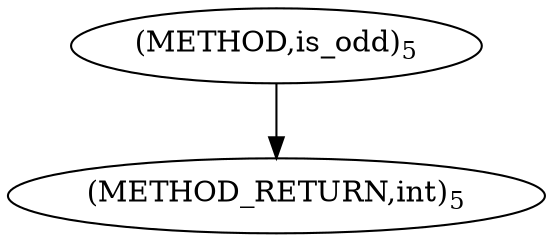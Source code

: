 digraph "is_odd" {  
"14" [label = <(METHOD,is_odd)<SUB>5</SUB>> ]
"17" [label = <(METHOD_RETURN,int)<SUB>5</SUB>> ]
  "14" -> "17" 
}
